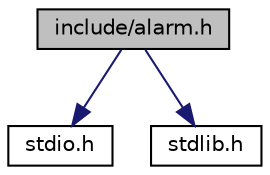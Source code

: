 digraph "include/alarm.h"
{
 // LATEX_PDF_SIZE
  edge [fontname="Helvetica",fontsize="10",labelfontname="Helvetica",labelfontsize="10"];
  node [fontname="Helvetica",fontsize="10",shape=record];
  Node1 [label="include/alarm.h",height=0.2,width=0.4,color="black", fillcolor="grey75", style="filled", fontcolor="black",tooltip="Header file for the process that executes the alarm."];
  Node1 -> Node2 [color="midnightblue",fontsize="10",style="solid",fontname="Helvetica"];
  Node2 [label="stdio.h",height=0.2,width=0.4,color="black", fillcolor="white", style="filled",URL="$stdio_8h.html",tooltip="A set of functions for input and output interactions."];
  Node1 -> Node3 [color="midnightblue",fontsize="10",style="solid",fontname="Helvetica"];
  Node3 [label="stdlib.h",height=0.2,width=0.4,color="black", fillcolor="white", style="filled",URL="$stdlib_8h.html",tooltip="A subset of standard C library functions."];
}
